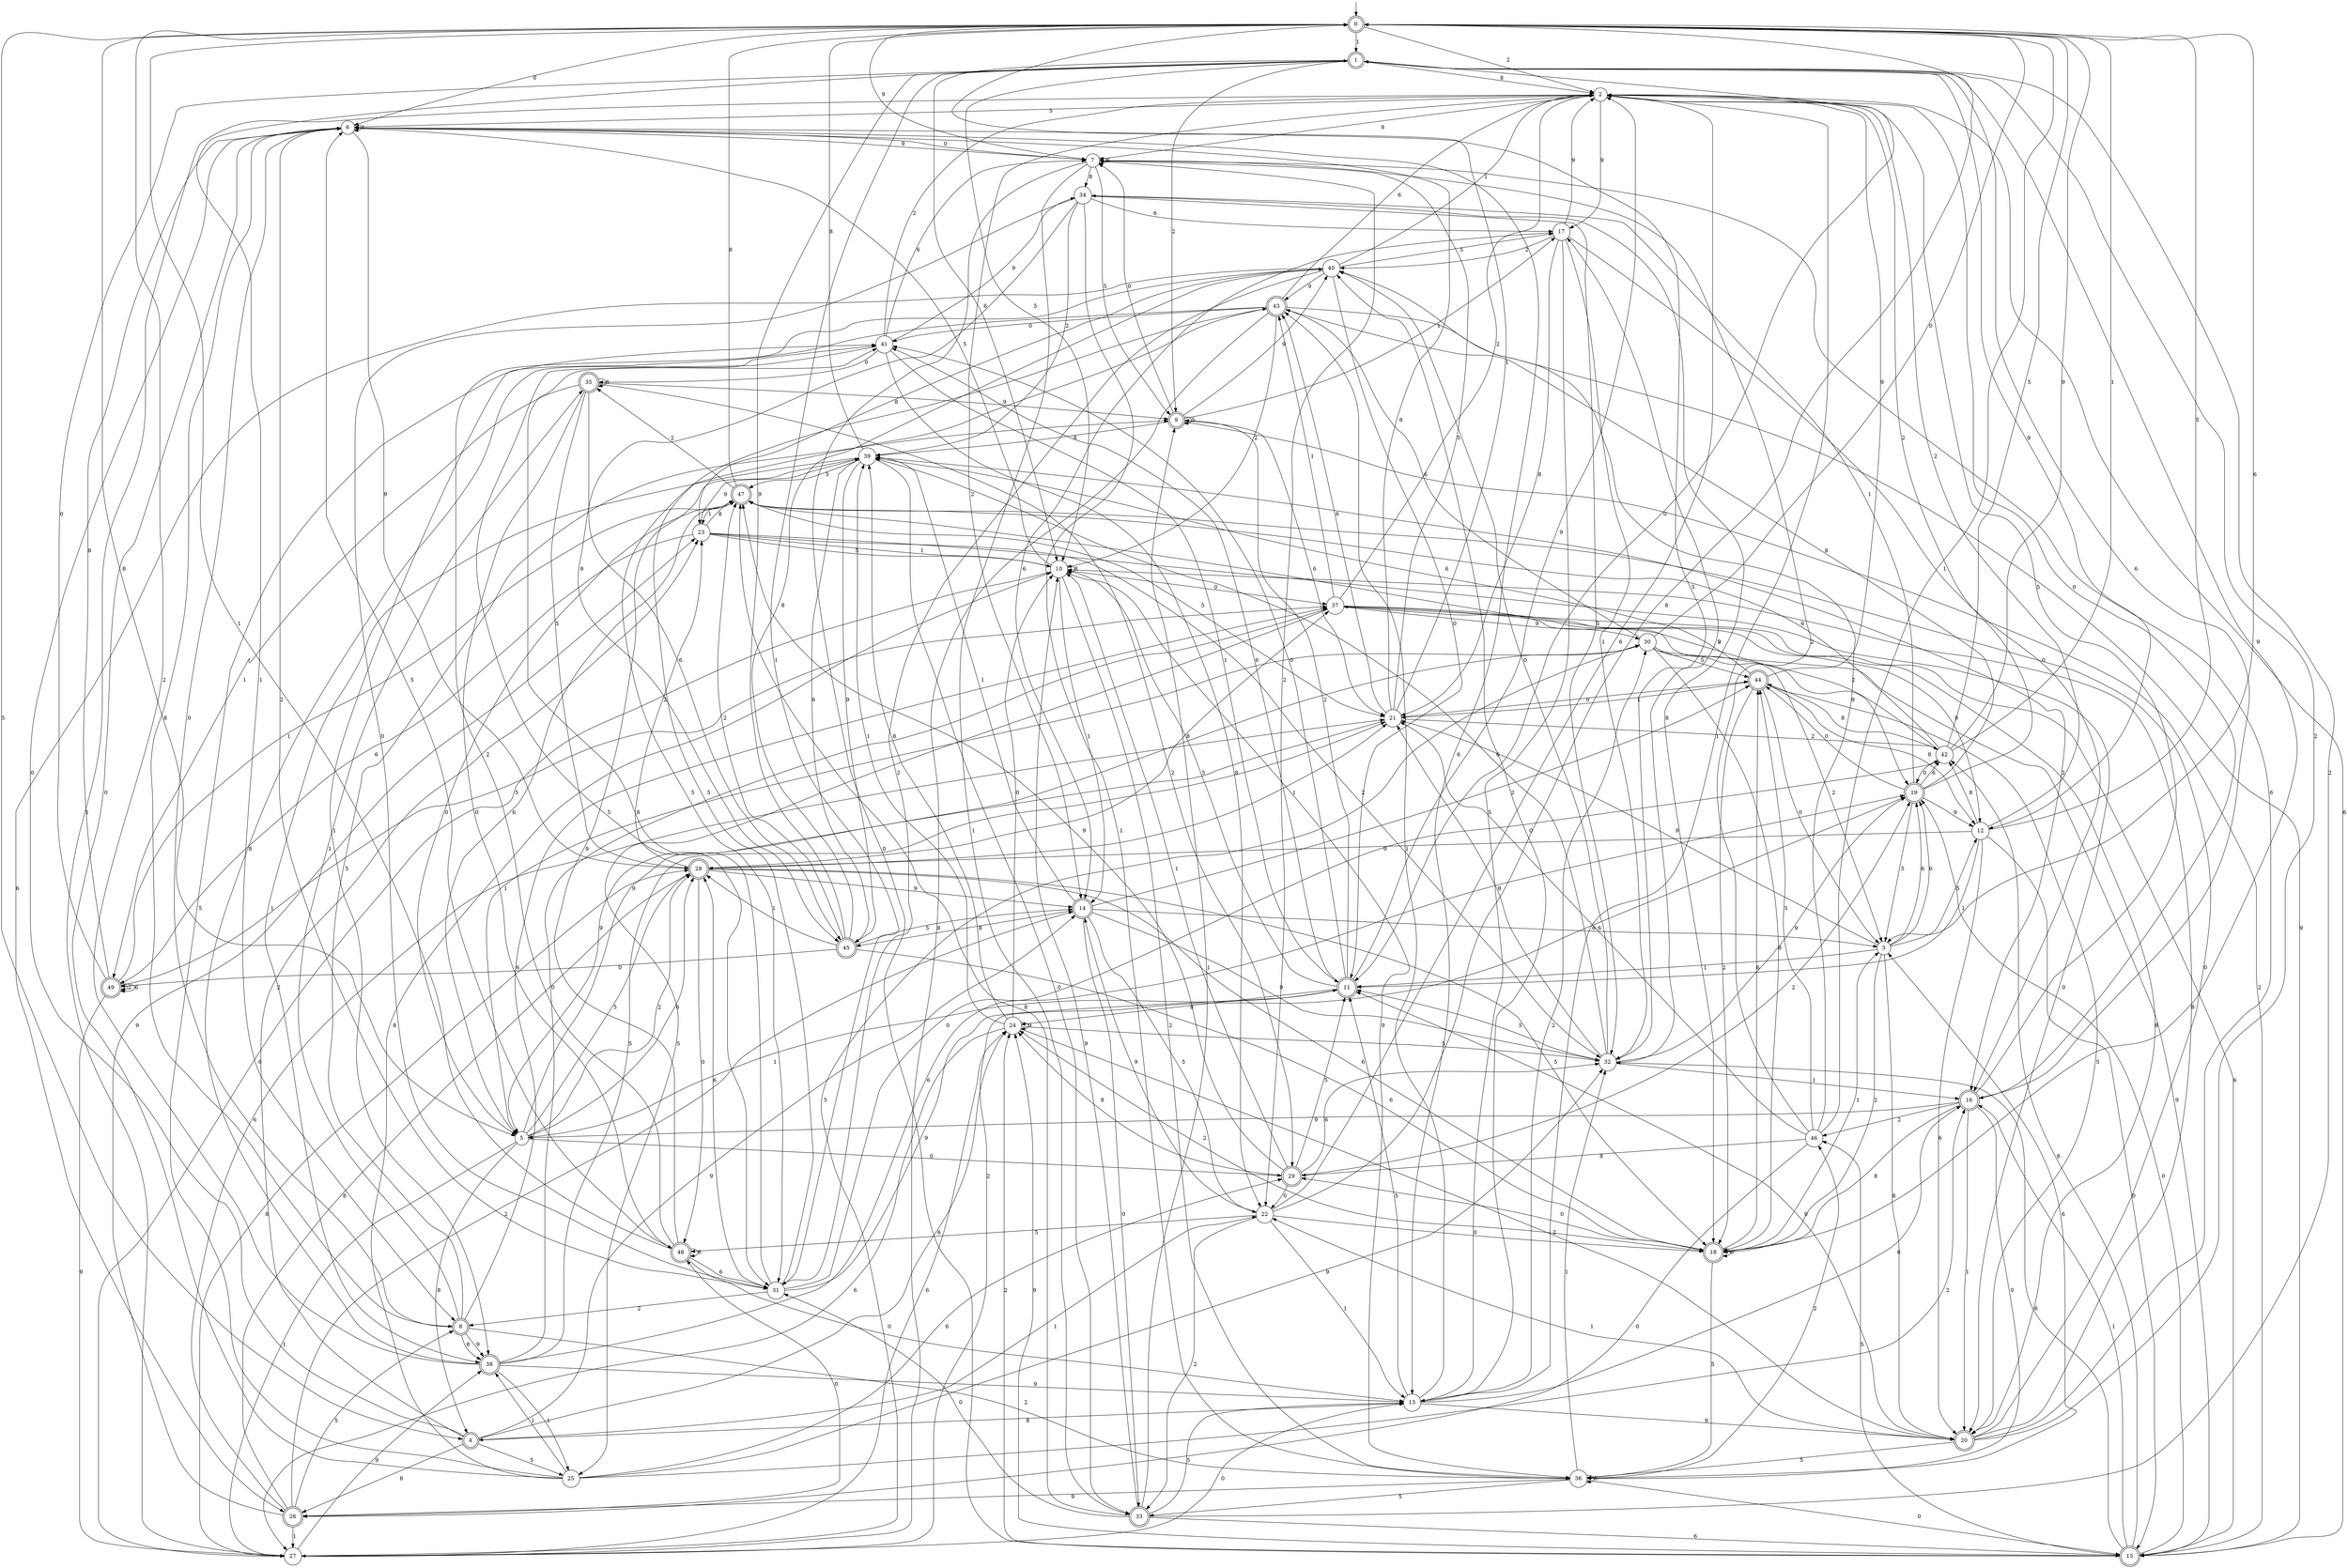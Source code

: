 digraph g {

	s0 [shape="doublecircle" label="0"];
	s1 [shape="doublecircle" label="1"];
	s2 [shape="circle" label="2"];
	s3 [shape="circle" label="3"];
	s4 [shape="doublecircle" label="4"];
	s5 [shape="circle" label="5"];
	s6 [shape="circle" label="6"];
	s7 [shape="circle" label="7"];
	s8 [shape="doublecircle" label="8"];
	s9 [shape="doublecircle" label="9"];
	s10 [shape="circle" label="10"];
	s11 [shape="doublecircle" label="11"];
	s12 [shape="circle" label="12"];
	s13 [shape="circle" label="13"];
	s14 [shape="doublecircle" label="14"];
	s15 [shape="doublecircle" label="15"];
	s16 [shape="doublecircle" label="16"];
	s17 [shape="circle" label="17"];
	s18 [shape="doublecircle" label="18"];
	s19 [shape="doublecircle" label="19"];
	s20 [shape="doublecircle" label="20"];
	s21 [shape="circle" label="21"];
	s22 [shape="circle" label="22"];
	s23 [shape="circle" label="23"];
	s24 [shape="circle" label="24"];
	s25 [shape="circle" label="25"];
	s26 [shape="doublecircle" label="26"];
	s27 [shape="circle" label="27"];
	s28 [shape="doublecircle" label="28"];
	s29 [shape="doublecircle" label="29"];
	s30 [shape="circle" label="30"];
	s31 [shape="circle" label="31"];
	s32 [shape="circle" label="32"];
	s33 [shape="doublecircle" label="33"];
	s34 [shape="circle" label="34"];
	s35 [shape="doublecircle" label="35"];
	s36 [shape="circle" label="36"];
	s37 [shape="circle" label="37"];
	s38 [shape="doublecircle" label="38"];
	s39 [shape="circle" label="39"];
	s40 [shape="circle" label="40"];
	s41 [shape="circle" label="41"];
	s42 [shape="circle" label="42"];
	s43 [shape="doublecircle" label="43"];
	s44 [shape="doublecircle" label="44"];
	s45 [shape="doublecircle" label="45"];
	s46 [shape="circle" label="46"];
	s47 [shape="doublecircle" label="47"];
	s48 [shape="doublecircle" label="48"];
	s49 [shape="doublecircle" label="49"];
	s0 -> s1 [label="1"];
	s0 -> s2 [label="2"];
	s0 -> s3 [label="6"];
	s0 -> s4 [label="5"];
	s0 -> s5 [label="8"];
	s0 -> s6 [label="0"];
	s0 -> s7 [label="9"];
	s1 -> s8 [label="1"];
	s1 -> s9 [label="2"];
	s1 -> s10 [label="6"];
	s1 -> s10 [label="5"];
	s1 -> s2 [label="8"];
	s1 -> s11 [label="0"];
	s1 -> s12 [label="9"];
	s2 -> s13 [label="1"];
	s2 -> s14 [label="2"];
	s2 -> s15 [label="6"];
	s2 -> s6 [label="5"];
	s2 -> s7 [label="8"];
	s2 -> s16 [label="0"];
	s2 -> s17 [label="9"];
	s3 -> s11 [label="1"];
	s3 -> s18 [label="2"];
	s3 -> s19 [label="6"];
	s3 -> s12 [label="5"];
	s3 -> s20 [label="8"];
	s3 -> s19 [label="0"];
	s3 -> s21 [label="9"];
	s4 -> s22 [label="1"];
	s4 -> s23 [label="2"];
	s4 -> s24 [label="6"];
	s4 -> s25 [label="5"];
	s4 -> s26 [label="8"];
	s4 -> s6 [label="0"];
	s4 -> s14 [label="9"];
	s5 -> s27 [label="1"];
	s5 -> s28 [label="2"];
	s5 -> s28 [label="6"];
	s5 -> s28 [label="5"];
	s5 -> s4 [label="8"];
	s5 -> s29 [label="0"];
	s5 -> s30 [label="9"];
	s6 -> s6 [label="1"];
	s6 -> s31 [label="2"];
	s6 -> s13 [label="6"];
	s6 -> s32 [label="5"];
	s6 -> s8 [label="8"];
	s6 -> s7 [label="0"];
	s6 -> s28 [label="9"];
	s7 -> s33 [label="1"];
	s7 -> s22 [label="2"];
	s7 -> s7 [label="6"];
	s7 -> s9 [label="5"];
	s7 -> s34 [label="8"];
	s7 -> s15 [label="0"];
	s7 -> s6 [label="9"];
	s8 -> s35 [label="1"];
	s8 -> s36 [label="2"];
	s8 -> s37 [label="6"];
	s8 -> s9 [label="5"];
	s8 -> s38 [label="8"];
	s8 -> s6 [label="0"];
	s8 -> s38 [label="9"];
	s9 -> s17 [label="1"];
	s9 -> s15 [label="2"];
	s9 -> s21 [label="6"];
	s9 -> s9 [label="5"];
	s9 -> s39 [label="8"];
	s9 -> s7 [label="0"];
	s9 -> s40 [label="9"];
	s10 -> s14 [label="1"];
	s10 -> s36 [label="2"];
	s10 -> s27 [label="6"];
	s10 -> s6 [label="5"];
	s10 -> s10 [label="8"];
	s10 -> s37 [label="0"];
	s10 -> s36 [label="9"];
	s11 -> s5 [label="1"];
	s11 -> s9 [label="2"];
	s11 -> s41 [label="6"];
	s11 -> s10 [label="5"];
	s11 -> s24 [label="8"];
	s11 -> s41 [label="0"];
	s11 -> s2 [label="9"];
	s12 -> s11 [label="1"];
	s12 -> s2 [label="2"];
	s12 -> s20 [label="6"];
	s12 -> s0 [label="5"];
	s12 -> s42 [label="8"];
	s12 -> s15 [label="0"];
	s12 -> s28 [label="9"];
	s13 -> s43 [label="1"];
	s13 -> s30 [label="2"];
	s13 -> s16 [label="6"];
	s13 -> s11 [label="5"];
	s13 -> s4 [label="8"];
	s13 -> s40 [label="0"];
	s13 -> s20 [label="9"];
	s14 -> s39 [label="1"];
	s14 -> s44 [label="2"];
	s14 -> s3 [label="6"];
	s14 -> s22 [label="5"];
	s14 -> s45 [label="8"];
	s14 -> s33 [label="0"];
	s14 -> s32 [label="9"];
	s15 -> s16 [label="1"];
	s15 -> s24 [label="2"];
	s15 -> s32 [label="6"];
	s15 -> s46 [label="5"];
	s15 -> s42 [label="8"];
	s15 -> s19 [label="0"];
	s15 -> s24 [label="9"];
	s16 -> s20 [label="1"];
	s16 -> s46 [label="2"];
	s16 -> s1 [label="6"];
	s16 -> s2 [label="5"];
	s16 -> s18 [label="8"];
	s16 -> s36 [label="0"];
	s16 -> s5 [label="9"];
	s17 -> s32 [label="1"];
	s17 -> s40 [label="2"];
	s17 -> s14 [label="6"];
	s17 -> s13 [label="5"];
	s17 -> s21 [label="8"];
	s17 -> s16 [label="0"];
	s17 -> s2 [label="9"];
	s18 -> s3 [label="1"];
	s18 -> s24 [label="2"];
	s18 -> s44 [label="6"];
	s18 -> s36 [label="5"];
	s18 -> s18 [label="8"];
	s18 -> s29 [label="0"];
	s18 -> s1 [label="9"];
	s19 -> s34 [label="1"];
	s19 -> s2 [label="2"];
	s19 -> s42 [label="6"];
	s19 -> s3 [label="5"];
	s19 -> s43 [label="8"];
	s19 -> s44 [label="0"];
	s19 -> s12 [label="9"];
	s20 -> s22 [label="1"];
	s20 -> s1 [label="2"];
	s20 -> s7 [label="6"];
	s20 -> s36 [label="5"];
	s20 -> s10 [label="8"];
	s20 -> s47 [label="0"];
	s20 -> s11 [label="9"];
	s21 -> s0 [label="1"];
	s21 -> s42 [label="2"];
	s21 -> s43 [label="6"];
	s21 -> s7 [label="5"];
	s21 -> s6 [label="8"];
	s21 -> s44 [label="0"];
	s21 -> s5 [label="9"];
	s22 -> s13 [label="1"];
	s22 -> s33 [label="2"];
	s22 -> s2 [label="6"];
	s22 -> s48 [label="5"];
	s22 -> s0 [label="8"];
	s22 -> s18 [label="0"];
	s22 -> s14 [label="9"];
	s23 -> s10 [label="1"];
	s23 -> s32 [label="2"];
	s23 -> s49 [label="6"];
	s23 -> s10 [label="5"];
	s23 -> s47 [label="8"];
	s23 -> s20 [label="0"];
	s23 -> s39 [label="9"];
	s24 -> s39 [label="1"];
	s24 -> s20 [label="2"];
	s24 -> s27 [label="6"];
	s24 -> s32 [label="5"];
	s24 -> s39 [label="8"];
	s24 -> s10 [label="0"];
	s24 -> s24 [label="9"];
	s25 -> s38 [label="1"];
	s25 -> s16 [label="2"];
	s25 -> s29 [label="6"];
	s25 -> s41 [label="5"];
	s25 -> s10 [label="8"];
	s25 -> s6 [label="0"];
	s25 -> s32 [label="9"];
	s26 -> s27 [label="1"];
	s26 -> s14 [label="2"];
	s26 -> s21 [label="6"];
	s26 -> s8 [label="5"];
	s26 -> s28 [label="8"];
	s26 -> s48 [label="0"];
	s26 -> s23 [label="9"];
	s27 -> s2 [label="1"];
	s27 -> s19 [label="2"];
	s27 -> s24 [label="6"];
	s27 -> s30 [label="5"];
	s27 -> s28 [label="8"];
	s27 -> s13 [label="0"];
	s27 -> s38 [label="9"];
	s28 -> s21 [label="1"];
	s28 -> s23 [label="2"];
	s28 -> s18 [label="6"];
	s28 -> s18 [label="5"];
	s28 -> s37 [label="8"];
	s28 -> s48 [label="0"];
	s28 -> s14 [label="9"];
	s29 -> s10 [label="1"];
	s29 -> s19 [label="2"];
	s29 -> s32 [label="6"];
	s29 -> s11 [label="5"];
	s29 -> s24 [label="8"];
	s29 -> s22 [label="0"];
	s29 -> s47 [label="9"];
	s30 -> s5 [label="1"];
	s30 -> s3 [label="2"];
	s30 -> s43 [label="6"];
	s30 -> s44 [label="5"];
	s30 -> s18 [label="8"];
	s30 -> s0 [label="0"];
	s30 -> s15 [label="9"];
	s31 -> s1 [label="1"];
	s31 -> s8 [label="2"];
	s31 -> s28 [label="6"];
	s31 -> s43 [label="5"];
	s31 -> s41 [label="8"];
	s31 -> s42 [label="0"];
	s31 -> s11 [label="9"];
	s32 -> s16 [label="1"];
	s32 -> s17 [label="2"];
	s32 -> s39 [label="6"];
	s32 -> s11 [label="5"];
	s32 -> s21 [label="8"];
	s32 -> s40 [label="0"];
	s32 -> s19 [label="9"];
	s33 -> s9 [label="1"];
	s33 -> s1 [label="2"];
	s33 -> s15 [label="6"];
	s33 -> s13 [label="5"];
	s33 -> s47 [label="8"];
	s33 -> s31 [label="0"];
	s33 -> s10 [label="9"];
	s34 -> s36 [label="1"];
	s34 -> s39 [label="2"];
	s34 -> s17 [label="6"];
	s34 -> s32 [label="5"];
	s34 -> s18 [label="8"];
	s34 -> s31 [label="0"];
	s34 -> s45 [label="9"];
	s35 -> s49 [label="1"];
	s35 -> s29 [label="2"];
	s35 -> s45 [label="6"];
	s35 -> s28 [label="5"];
	s35 -> s35 [label="8"];
	s35 -> s48 [label="0"];
	s35 -> s9 [label="9"];
	s36 -> s32 [label="1"];
	s36 -> s46 [label="2"];
	s36 -> s3 [label="6"];
	s36 -> s33 [label="5"];
	s36 -> s36 [label="8"];
	s36 -> s15 [label="0"];
	s36 -> s26 [label="9"];
	s37 -> s43 [label="1"];
	s37 -> s2 [label="2"];
	s37 -> s15 [label="6"];
	s37 -> s25 [label="5"];
	s37 -> s20 [label="8"];
	s37 -> s12 [label="0"];
	s37 -> s30 [label="9"];
	s38 -> s25 [label="1"];
	s38 -> s0 [label="2"];
	s38 -> s19 [label="6"];
	s38 -> s21 [label="5"];
	s38 -> s41 [label="8"];
	s38 -> s37 [label="0"];
	s38 -> s13 [label="9"];
	s39 -> s38 [label="1"];
	s39 -> s16 [label="2"];
	s39 -> s45 [label="6"];
	s39 -> s47 [label="5"];
	s39 -> s0 [label="8"];
	s39 -> s33 [label="0"];
	s39 -> s45 [label="9"];
	s40 -> s2 [label="1"];
	s40 -> s31 [label="2"];
	s40 -> s26 [label="6"];
	s40 -> s17 [label="5"];
	s40 -> s23 [label="8"];
	s40 -> s11 [label="0"];
	s40 -> s43 [label="9"];
	s41 -> s11 [label="1"];
	s41 -> s2 [label="2"];
	s41 -> s7 [label="6"];
	s41 -> s31 [label="5"];
	s41 -> s22 [label="8"];
	s41 -> s35 [label="0"];
	s41 -> s34 [label="9"];
	s42 -> s0 [label="1"];
	s42 -> s37 [label="2"];
	s42 -> s47 [label="6"];
	s42 -> s0 [label="5"];
	s42 -> s44 [label="8"];
	s42 -> s19 [label="0"];
	s42 -> s0 [label="9"];
	s43 -> s38 [label="1"];
	s43 -> s10 [label="2"];
	s43 -> s2 [label="6"];
	s43 -> s31 [label="5"];
	s43 -> s27 [label="8"];
	s43 -> s41 [label="0"];
	s43 -> s15 [label="9"];
	s44 -> s21 [label="1"];
	s44 -> s18 [label="2"];
	s44 -> s39 [label="6"];
	s44 -> s20 [label="5"];
	s44 -> s12 [label="8"];
	s44 -> s3 [label="0"];
	s44 -> s2 [label="9"];
	s45 -> s28 [label="1"];
	s45 -> s47 [label="2"];
	s45 -> s18 [label="6"];
	s45 -> s14 [label="5"];
	s45 -> s40 [label="8"];
	s45 -> s49 [label="0"];
	s45 -> s1 [label="9"];
	s46 -> s0 [label="1"];
	s46 -> s7 [label="2"];
	s46 -> s21 [label="6"];
	s46 -> s44 [label="5"];
	s46 -> s29 [label="8"];
	s46 -> s26 [label="0"];
	s46 -> s40 [label="9"];
	s47 -> s23 [label="1"];
	s47 -> s35 [label="2"];
	s47 -> s5 [label="6"];
	s47 -> s21 [label="5"];
	s47 -> s0 [label="8"];
	s47 -> s5 [label="0"];
	s47 -> s19 [label="9"];
	s48 -> s0 [label="1"];
	s48 -> s40 [label="2"];
	s48 -> s31 [label="6"];
	s48 -> s6 [label="5"];
	s48 -> s48 [label="8"];
	s48 -> s13 [label="0"];
	s48 -> s39 [label="9"];
	s49 -> s47 [label="1"];
	s49 -> s49 [label="2"];
	s49 -> s49 [label="6"];
	s49 -> s37 [label="5"];
	s49 -> s6 [label="8"];
	s49 -> s1 [label="0"];
	s49 -> s27 [label="9"];

__start0 [label="" shape="none" width="0" height="0"];
__start0 -> s0;

}
